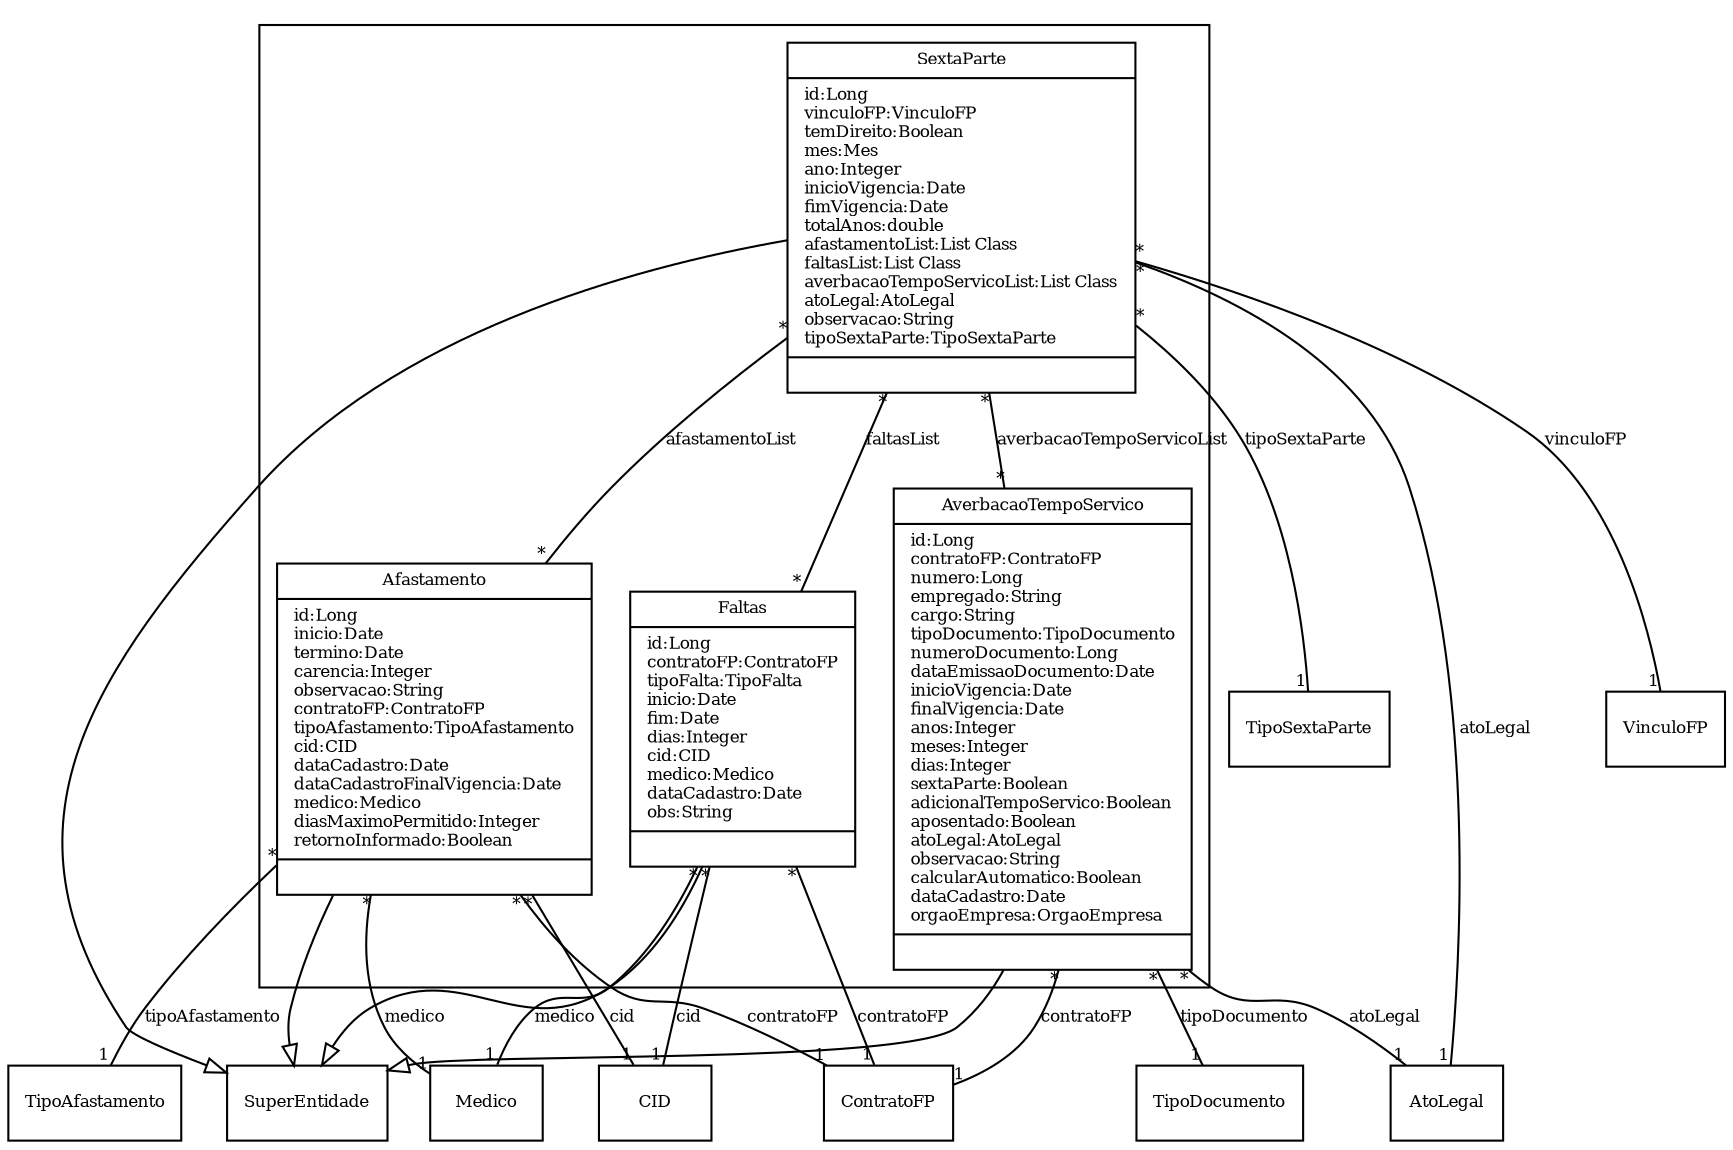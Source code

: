 digraph G{
fontname = "Times-Roman"
fontsize = 8

node [
        fontname = "Times-Roman"
        fontsize = 8
        shape = "record"
]

edge [
        fontname = "Times-Roman"
        fontsize = 8
]

subgraph clusterSEXTA_PARTE
{
SextaParte [label = "{SextaParte|id:Long\lvinculoFP:VinculoFP\ltemDireito:Boolean\lmes:Mes\lano:Integer\linicioVigencia:Date\lfimVigencia:Date\ltotalAnos:double\lafastamentoList:List Class\lfaltasList:List Class\laverbacaoTempoServicoList:List Class\latoLegal:AtoLegal\lobservacao:String\ltipoSextaParte:TipoSextaParte\l|\l}"]
Afastamento [label = "{Afastamento|id:Long\linicio:Date\ltermino:Date\lcarencia:Integer\lobservacao:String\lcontratoFP:ContratoFP\ltipoAfastamento:TipoAfastamento\lcid:CID\ldataCadastro:Date\ldataCadastroFinalVigencia:Date\lmedico:Medico\ldiasMaximoPermitido:Integer\lretornoInformado:Boolean\l|\l}"]
Faltas [label = "{Faltas|id:Long\lcontratoFP:ContratoFP\ltipoFalta:TipoFalta\linicio:Date\lfim:Date\ldias:Integer\lcid:CID\lmedico:Medico\ldataCadastro:Date\lobs:String\l|\l}"]
AverbacaoTempoServico [label = "{AverbacaoTempoServico|id:Long\lcontratoFP:ContratoFP\lnumero:Long\lempregado:String\lcargo:String\ltipoDocumento:TipoDocumento\lnumeroDocumento:Long\ldataEmissaoDocumento:Date\linicioVigencia:Date\lfinalVigencia:Date\lanos:Integer\lmeses:Integer\ldias:Integer\lsextaParte:Boolean\ladicionalTempoServico:Boolean\laposentado:Boolean\latoLegal:AtoLegal\lobservacao:String\lcalcularAutomatico:Boolean\ldataCadastro:Date\lorgaoEmpresa:OrgaoEmpresa\l|\l}"]
}
edge [arrowhead = "none" headlabel = "1" taillabel = "*"] SextaParte -> VinculoFP [label = "vinculoFP"]
edge [arrowhead = "none" headlabel = "*" taillabel = "*"] SextaParte -> Afastamento [label = "afastamentoList"]
edge [arrowhead = "none" headlabel = "*" taillabel = "*"] SextaParte -> Faltas [label = "faltasList"]
edge [arrowhead = "none" headlabel = "*" taillabel = "*"] SextaParte -> AverbacaoTempoServico [label = "averbacaoTempoServicoList"]
edge [arrowhead = "none" headlabel = "1" taillabel = "*"] SextaParte -> AtoLegal [label = "atoLegal"]
edge [arrowhead = "none" headlabel = "1" taillabel = "*"] SextaParte -> TipoSextaParte [label = "tipoSextaParte"]
edge [ arrowhead = "empty" headlabel = "" taillabel = ""] SextaParte -> SuperEntidade
edge [arrowhead = "none" headlabel = "1" taillabel = "*"] Afastamento -> ContratoFP [label = "contratoFP"]
edge [arrowhead = "none" headlabel = "1" taillabel = "*"] Afastamento -> TipoAfastamento [label = "tipoAfastamento"]
edge [arrowhead = "none" headlabel = "1" taillabel = "*"] Afastamento -> CID [label = "cid"]
edge [arrowhead = "none" headlabel = "1" taillabel = "*"] Afastamento -> Medico [label = "medico"]
edge [ arrowhead = "empty" headlabel = "" taillabel = ""] Afastamento -> SuperEntidade
edge [arrowhead = "none" headlabel = "1" taillabel = "*"] Faltas -> ContratoFP [label = "contratoFP"]
edge [arrowhead = "none" headlabel = "1" taillabel = "*"] Faltas -> CID [label = "cid"]
edge [arrowhead = "none" headlabel = "1" taillabel = "*"] Faltas -> Medico [label = "medico"]
edge [ arrowhead = "empty" headlabel = "" taillabel = ""] Faltas -> SuperEntidade
edge [arrowhead = "none" headlabel = "1" taillabel = "*"] AverbacaoTempoServico -> ContratoFP [label = "contratoFP"]
edge [arrowhead = "none" headlabel = "1" taillabel = "*"] AverbacaoTempoServico -> TipoDocumento [label = "tipoDocumento"]
edge [arrowhead = "none" headlabel = "1" taillabel = "*"] AverbacaoTempoServico -> AtoLegal [label = "atoLegal"]
edge [ arrowhead = "empty" headlabel = "" taillabel = ""] AverbacaoTempoServico -> SuperEntidade
}
